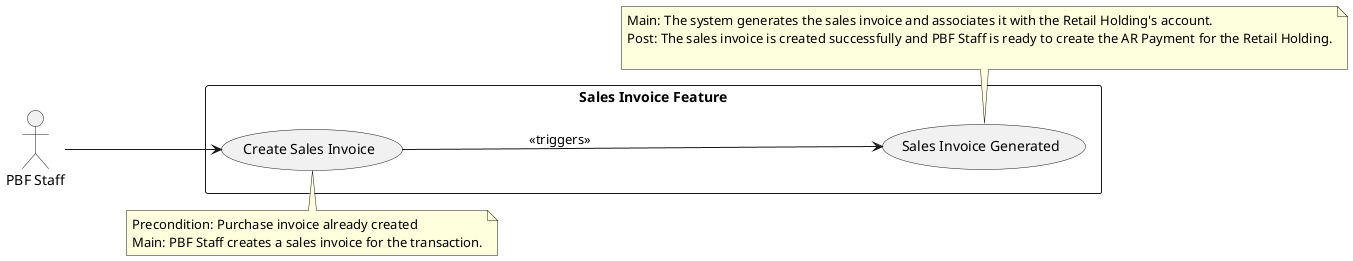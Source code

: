 @startuml UC-07_Sales_Invoicing_Creation
left to right direction

actor "PBF Staff" as PBF

rectangle "Sales Invoice Feature" {
    usecase "Create Sales Invoice" as UC2
    usecase "Sales Invoice Generated" as UC4
}

PBF --> UC2
UC2 --> UC4: <<triggers>>

note top of UC2
Precondition: Purchase invoice already created
Main: PBF Staff creates a sales invoice for the transaction.
end note

note top of UC4
Main: The system generates the sales invoice and associates it with the Retail Holding's account.
Post: The sales invoice is created successfully and PBF Staff is ready to create the AR Payment for the Retail Holding.

end note

@enduml
